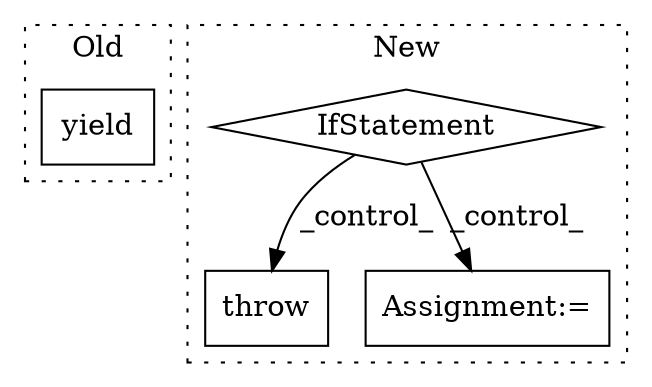 digraph G {
subgraph cluster0 {
1 [label="yield" a="112" s="8952" l="7" shape="box"];
label = "Old";
style="dotted";
}
subgraph cluster1 {
2 [label="throw" a="53" s="8020" l="6" shape="box"];
3 [label="IfStatement" a="25" s="7955,8010" l="4,2" shape="diamond"];
4 [label="Assignment:=" a="7" s="9138" l="1" shape="box"];
label = "New";
style="dotted";
}
3 -> 2 [label="_control_"];
3 -> 4 [label="_control_"];
}